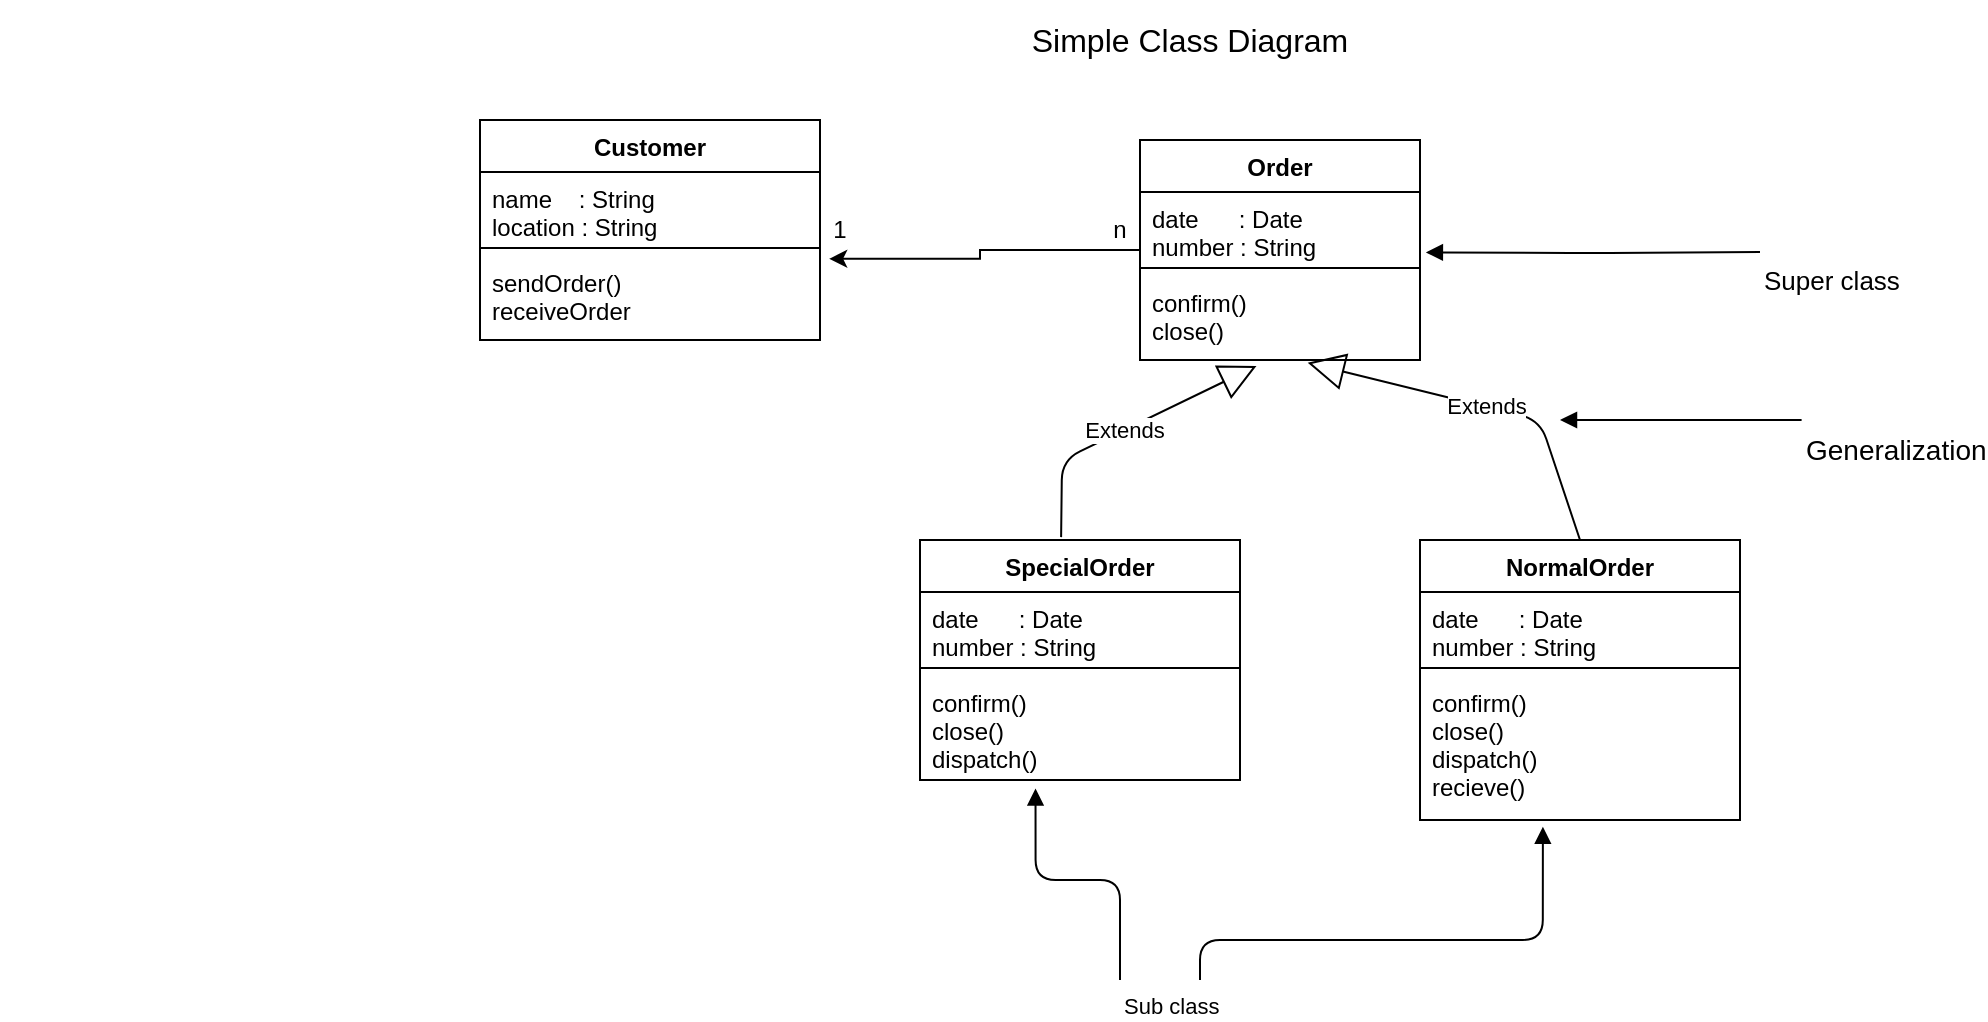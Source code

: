 <mxfile version="12.9.13" type="google"><diagram id="uW-D0I9nbXSt79vn9cXE" name="Page-1"><mxGraphModel dx="1865" dy="536" grid="1" gridSize="10" guides="1" tooltips="1" connect="1" arrows="1" fold="1" page="1" pageScale="1" pageWidth="827" pageHeight="1169" math="0" shadow="0"><root><mxCell id="0"/><mxCell id="1" parent="0"/><mxCell id="4AJF6pUE5IRn9-ydczLy-6" value="Customer" style="swimlane;fontStyle=1;align=center;verticalAlign=top;childLayout=stackLayout;horizontal=1;startSize=26;horizontalStack=0;resizeParent=1;resizeParentMax=0;resizeLast=0;collapsible=1;marginBottom=0;" vertex="1" parent="1"><mxGeometry x="70" y="100" width="170" height="110" as="geometry"/></mxCell><mxCell id="4AJF6pUE5IRn9-ydczLy-7" value="name    : String&#10;location : String" style="text;strokeColor=none;fillColor=none;align=left;verticalAlign=top;spacingLeft=4;spacingRight=4;overflow=hidden;rotatable=0;points=[[0,0.5],[1,0.5]];portConstraint=eastwest;" vertex="1" parent="4AJF6pUE5IRn9-ydczLy-6"><mxGeometry y="26" width="170" height="34" as="geometry"/></mxCell><mxCell id="4AJF6pUE5IRn9-ydczLy-8" value="" style="line;strokeWidth=1;fillColor=none;align=left;verticalAlign=middle;spacingTop=-1;spacingLeft=3;spacingRight=3;rotatable=0;labelPosition=right;points=[];portConstraint=eastwest;" vertex="1" parent="4AJF6pUE5IRn9-ydczLy-6"><mxGeometry y="60" width="170" height="8" as="geometry"/></mxCell><mxCell id="4AJF6pUE5IRn9-ydczLy-10" style="edgeStyle=orthogonalEdgeStyle;rounded=0;orthogonalLoop=1;jettySize=auto;html=1;exitX=1;exitY=0.5;exitDx=0;exitDy=0;" edge="1" parent="4AJF6pUE5IRn9-ydczLy-6" source="4AJF6pUE5IRn9-ydczLy-7" target="4AJF6pUE5IRn9-ydczLy-7"><mxGeometry relative="1" as="geometry"/></mxCell><mxCell id="4AJF6pUE5IRn9-ydczLy-9" value="sendOrder()&#10;receiveOrder" style="text;strokeColor=none;fillColor=none;align=left;verticalAlign=top;spacingLeft=4;spacingRight=4;overflow=hidden;rotatable=0;points=[[0,0.5],[1,0.5]];portConstraint=eastwest;" vertex="1" parent="4AJF6pUE5IRn9-ydczLy-6"><mxGeometry y="68" width="170" height="42" as="geometry"/></mxCell><mxCell id="4AJF6pUE5IRn9-ydczLy-22" style="edgeStyle=orthogonalEdgeStyle;rounded=0;orthogonalLoop=1;jettySize=auto;html=1;exitX=1;exitY=0.5;exitDx=0;exitDy=0;" edge="1" parent="4AJF6pUE5IRn9-ydczLy-6" source="4AJF6pUE5IRn9-ydczLy-7" target="4AJF6pUE5IRn9-ydczLy-7"><mxGeometry relative="1" as="geometry"/></mxCell><mxCell id="4AJF6pUE5IRn9-ydczLy-48" style="edgeStyle=orthogonalEdgeStyle;rounded=0;orthogonalLoop=1;jettySize=auto;html=1;entryX=1.027;entryY=0.033;entryDx=0;entryDy=0;entryPerimeter=0;" edge="1" parent="1" source="4AJF6pUE5IRn9-ydczLy-11" target="4AJF6pUE5IRn9-ydczLy-9"><mxGeometry relative="1" as="geometry"/></mxCell><mxCell id="4AJF6pUE5IRn9-ydczLy-11" value="Order" style="swimlane;fontStyle=1;align=center;verticalAlign=top;childLayout=stackLayout;horizontal=1;startSize=26;horizontalStack=0;resizeParent=1;resizeParentMax=0;resizeLast=0;collapsible=1;marginBottom=0;" vertex="1" parent="1"><mxGeometry x="400" y="110" width="140" height="110" as="geometry"/></mxCell><mxCell id="4AJF6pUE5IRn9-ydczLy-12" value="date      : Date&#10;number : String" style="text;strokeColor=none;fillColor=none;align=left;verticalAlign=top;spacingLeft=4;spacingRight=4;overflow=hidden;rotatable=0;points=[[0,0.5],[1,0.5]];portConstraint=eastwest;" vertex="1" parent="4AJF6pUE5IRn9-ydczLy-11"><mxGeometry y="26" width="140" height="34" as="geometry"/></mxCell><mxCell id="4AJF6pUE5IRn9-ydczLy-13" value="" style="line;strokeWidth=1;fillColor=none;align=left;verticalAlign=middle;spacingTop=-1;spacingLeft=3;spacingRight=3;rotatable=0;labelPosition=right;points=[];portConstraint=eastwest;" vertex="1" parent="4AJF6pUE5IRn9-ydczLy-11"><mxGeometry y="60" width="140" height="8" as="geometry"/></mxCell><mxCell id="4AJF6pUE5IRn9-ydczLy-14" value="confirm()&#10;close()" style="text;strokeColor=none;fillColor=none;align=left;verticalAlign=top;spacingLeft=4;spacingRight=4;overflow=hidden;rotatable=0;points=[[0,0.5],[1,0.5]];portConstraint=eastwest;" vertex="1" parent="4AJF6pUE5IRn9-ydczLy-11"><mxGeometry y="68" width="140" height="42" as="geometry"/></mxCell><mxCell id="4AJF6pUE5IRn9-ydczLy-15" style="edgeStyle=orthogonalEdgeStyle;rounded=0;orthogonalLoop=1;jettySize=auto;html=1;exitX=1;exitY=0.5;exitDx=0;exitDy=0;" edge="1" parent="4AJF6pUE5IRn9-ydczLy-11" source="4AJF6pUE5IRn9-ydczLy-12" target="4AJF6pUE5IRn9-ydczLy-12"><mxGeometry relative="1" as="geometry"/></mxCell><mxCell id="4AJF6pUE5IRn9-ydczLy-27" value="NormalOrder" style="swimlane;fontStyle=1;align=center;verticalAlign=top;childLayout=stackLayout;horizontal=1;startSize=26;horizontalStack=0;resizeParent=1;resizeParentMax=0;resizeLast=0;collapsible=1;marginBottom=0;" vertex="1" parent="1"><mxGeometry x="540" y="310" width="160" height="140" as="geometry"/></mxCell><mxCell id="4AJF6pUE5IRn9-ydczLy-28" value="date      : Date&#10;number : String" style="text;strokeColor=none;fillColor=none;align=left;verticalAlign=top;spacingLeft=4;spacingRight=4;overflow=hidden;rotatable=0;points=[[0,0.5],[1,0.5]];portConstraint=eastwest;" vertex="1" parent="4AJF6pUE5IRn9-ydczLy-27"><mxGeometry y="26" width="160" height="34" as="geometry"/></mxCell><mxCell id="4AJF6pUE5IRn9-ydczLy-29" value="" style="line;strokeWidth=1;fillColor=none;align=left;verticalAlign=middle;spacingTop=-1;spacingLeft=3;spacingRight=3;rotatable=0;labelPosition=right;points=[];portConstraint=eastwest;" vertex="1" parent="4AJF6pUE5IRn9-ydczLy-27"><mxGeometry y="60" width="160" height="8" as="geometry"/></mxCell><mxCell id="4AJF6pUE5IRn9-ydczLy-30" value="confirm()&#10;close()&#10;dispatch()&#10;recieve()" style="text;strokeColor=none;fillColor=none;align=left;verticalAlign=top;spacingLeft=4;spacingRight=4;overflow=hidden;rotatable=0;points=[[0,0.5],[1,0.5]];portConstraint=eastwest;" vertex="1" parent="4AJF6pUE5IRn9-ydczLy-27"><mxGeometry y="68" width="160" height="72" as="geometry"/></mxCell><mxCell id="4AJF6pUE5IRn9-ydczLy-23" value="SpecialOrder" style="swimlane;fontStyle=1;align=center;verticalAlign=top;childLayout=stackLayout;horizontal=1;startSize=26;horizontalStack=0;resizeParent=1;resizeParentMax=0;resizeLast=0;collapsible=1;marginBottom=0;" vertex="1" parent="1"><mxGeometry x="290" y="310" width="160" height="120" as="geometry"/></mxCell><mxCell id="4AJF6pUE5IRn9-ydczLy-24" value="date      : Date&#10;number : String" style="text;strokeColor=none;fillColor=none;align=left;verticalAlign=top;spacingLeft=4;spacingRight=4;overflow=hidden;rotatable=0;points=[[0,0.5],[1,0.5]];portConstraint=eastwest;" vertex="1" parent="4AJF6pUE5IRn9-ydczLy-23"><mxGeometry y="26" width="160" height="34" as="geometry"/></mxCell><mxCell id="4AJF6pUE5IRn9-ydczLy-25" value="" style="line;strokeWidth=1;fillColor=none;align=left;verticalAlign=middle;spacingTop=-1;spacingLeft=3;spacingRight=3;rotatable=0;labelPosition=right;points=[];portConstraint=eastwest;" vertex="1" parent="4AJF6pUE5IRn9-ydczLy-23"><mxGeometry y="60" width="160" height="8" as="geometry"/></mxCell><mxCell id="4AJF6pUE5IRn9-ydczLy-26" value="confirm()&#10;close()&#10;dispatch()" style="text;strokeColor=none;fillColor=none;align=left;verticalAlign=top;spacingLeft=4;spacingRight=4;overflow=hidden;rotatable=0;points=[[0,0.5],[1,0.5]];portConstraint=eastwest;" vertex="1" parent="4AJF6pUE5IRn9-ydczLy-23"><mxGeometry y="68" width="160" height="52" as="geometry"/></mxCell><mxCell id="4AJF6pUE5IRn9-ydczLy-50" value="1" style="text;html=1;strokeColor=none;fillColor=none;align=center;verticalAlign=middle;whiteSpace=wrap;rounded=0;" vertex="1" parent="1"><mxGeometry x="230" y="145" width="40" height="20" as="geometry"/></mxCell><mxCell id="4AJF6pUE5IRn9-ydczLy-51" value="n" style="text;html=1;strokeColor=none;fillColor=none;align=center;verticalAlign=middle;whiteSpace=wrap;rounded=0;" vertex="1" parent="1"><mxGeometry x="370" y="145" width="40" height="20" as="geometry"/></mxCell><mxCell id="4AJF6pUE5IRn9-ydczLy-53" value="" style="text;strokeColor=none;fillColor=none;align=left;verticalAlign=middle;spacingTop=-1;spacingLeft=4;spacingRight=4;rotatable=0;labelPosition=right;points=[];portConstraint=eastwest;" vertex="1" parent="1"><mxGeometry x="-170" y="346" width="20" height="14" as="geometry"/></mxCell><mxCell id="4AJF6pUE5IRn9-ydczLy-54" value="Extends" style="endArrow=block;endSize=16;endFill=0;html=1;exitX=0.441;exitY=-0.012;exitDx=0;exitDy=0;exitPerimeter=0;entryX=0.416;entryY=1.071;entryDx=0;entryDy=0;entryPerimeter=0;" edge="1" parent="1" source="4AJF6pUE5IRn9-ydczLy-23" target="4AJF6pUE5IRn9-ydczLy-14"><mxGeometry width="160" relative="1" as="geometry"><mxPoint x="270" y="290" as="sourcePoint"/><mxPoint x="430" y="290" as="targetPoint"/><Array as="points"><mxPoint x="361" y="270"/></Array></mxGeometry></mxCell><mxCell id="4AJF6pUE5IRn9-ydczLy-55" value="Extends" style="endArrow=block;endSize=16;endFill=0;html=1;exitX=0.5;exitY=0;exitDx=0;exitDy=0;entryX=0.599;entryY=1.033;entryDx=0;entryDy=0;entryPerimeter=0;" edge="1" parent="1" source="4AJF6pUE5IRn9-ydczLy-27" target="4AJF6pUE5IRn9-ydczLy-14"><mxGeometry width="160" relative="1" as="geometry"><mxPoint x="270" y="290" as="sourcePoint"/><mxPoint x="430" y="290" as="targetPoint"/><Array as="points"><mxPoint x="600" y="250"/></Array></mxGeometry></mxCell><mxCell id="4AJF6pUE5IRn9-ydczLy-56" value="Sub class" style="endArrow=block;endFill=1;html=1;edgeStyle=orthogonalEdgeStyle;align=left;verticalAlign=top;entryX=0.361;entryY=1.081;entryDx=0;entryDy=0;entryPerimeter=0;" edge="1" parent="1" target="4AJF6pUE5IRn9-ydczLy-26"><mxGeometry x="-1" relative="1" as="geometry"><mxPoint x="390" y="530" as="sourcePoint"/><mxPoint x="430" y="290" as="targetPoint"/><Array as="points"><mxPoint x="390" y="480"/><mxPoint x="348" y="480"/></Array></mxGeometry></mxCell><mxCell id="4AJF6pUE5IRn9-ydczLy-57" value="" style="resizable=0;html=1;align=left;verticalAlign=bottom;labelBackgroundColor=#ffffff;fontSize=10;" connectable="0" vertex="1" parent="4AJF6pUE5IRn9-ydczLy-56"><mxGeometry x="-1" relative="1" as="geometry"/></mxCell><mxCell id="4AJF6pUE5IRn9-ydczLy-59" value="" style="endArrow=block;endFill=1;html=1;edgeStyle=orthogonalEdgeStyle;align=left;verticalAlign=top;entryX=0.384;entryY=1.047;entryDx=0;entryDy=0;entryPerimeter=0;" edge="1" parent="1" target="4AJF6pUE5IRn9-ydczLy-30"><mxGeometry x="-1" relative="1" as="geometry"><mxPoint x="430" y="530" as="sourcePoint"/><mxPoint x="590" y="530" as="targetPoint"/><Array as="points"><mxPoint x="430" y="510"/><mxPoint x="601" y="510"/></Array></mxGeometry></mxCell><mxCell id="4AJF6pUE5IRn9-ydczLy-60" value="" style="resizable=0;html=1;align=left;verticalAlign=bottom;labelBackgroundColor=#ffffff;fontSize=10;" connectable="0" vertex="1" parent="4AJF6pUE5IRn9-ydczLy-59"><mxGeometry x="-1" relative="1" as="geometry"/></mxCell><mxCell id="4AJF6pUE5IRn9-ydczLy-61" value="&lt;font style=&quot;font-size: 13px&quot;&gt;Super class&lt;/font&gt;" style="endArrow=block;endFill=1;html=1;edgeStyle=orthogonalEdgeStyle;align=left;verticalAlign=top;entryX=1.021;entryY=0.888;entryDx=0;entryDy=0;entryPerimeter=0;" edge="1" parent="1" target="4AJF6pUE5IRn9-ydczLy-12"><mxGeometry x="-1" relative="1" as="geometry"><mxPoint x="710" y="166" as="sourcePoint"/><mxPoint x="720" y="140" as="targetPoint"/></mxGeometry></mxCell><mxCell id="4AJF6pUE5IRn9-ydczLy-62" value="" style="resizable=0;html=1;align=left;verticalAlign=bottom;labelBackgroundColor=#ffffff;fontSize=10;" connectable="0" vertex="1" parent="4AJF6pUE5IRn9-ydczLy-61"><mxGeometry x="-1" relative="1" as="geometry"/></mxCell><mxCell id="4AJF6pUE5IRn9-ydczLy-63" value="&lt;font style=&quot;font-size: 14px&quot;&gt;Generalization&lt;/font&gt;" style="endArrow=block;endFill=1;html=1;edgeStyle=orthogonalEdgeStyle;align=left;verticalAlign=top;" edge="1" parent="1"><mxGeometry x="-1" relative="1" as="geometry"><mxPoint x="730.8" y="250" as="sourcePoint"/><mxPoint x="610" y="250" as="targetPoint"/></mxGeometry></mxCell><mxCell id="4AJF6pUE5IRn9-ydczLy-64" value="" style="resizable=0;html=1;align=left;verticalAlign=bottom;labelBackgroundColor=#ffffff;fontSize=10;" connectable="0" vertex="1" parent="4AJF6pUE5IRn9-ydczLy-63"><mxGeometry x="-1" relative="1" as="geometry"/></mxCell><mxCell id="4AJF6pUE5IRn9-ydczLy-66" value="&lt;font style=&quot;font-size: 16px&quot;&gt;Simple Class Diagram&lt;/font&gt;" style="text;html=1;strokeColor=none;fillColor=none;align=center;verticalAlign=middle;whiteSpace=wrap;rounded=0;" vertex="1" parent="1"><mxGeometry x="310" y="40" width="230" height="40" as="geometry"/></mxCell></root></mxGraphModel></diagram></mxfile>